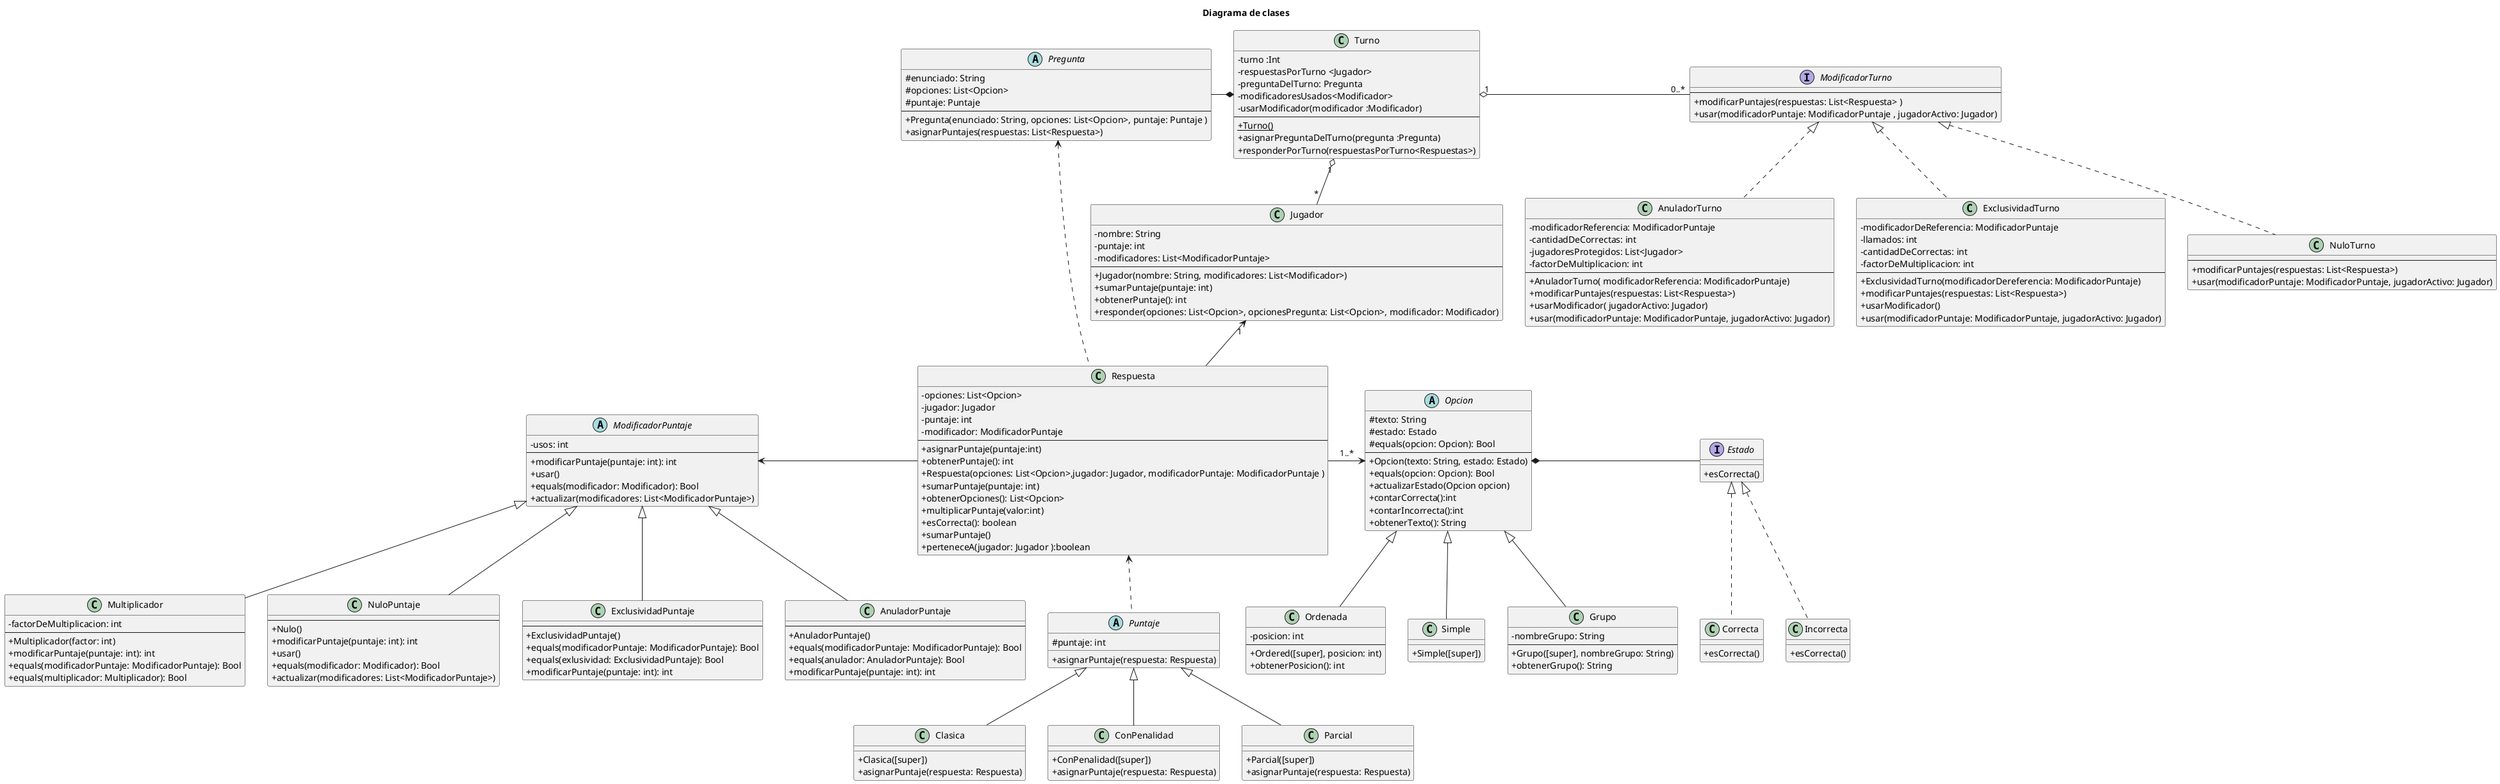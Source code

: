 @startuml diagrama de clases
skinparam classAttributeIconSize 0
title Diagrama de clases

class Jugador{
    - nombre: String
    - puntaje: int
    - modificadores: List<ModificadorPuntaje>
    ---
    + Jugador(nombre: String, modificadores: List<Modificador>)
    + sumarPuntaje(puntaje: int)
    + obtenerPuntaje(): int
    + responder(opciones: List<Opcion>, opcionesPregunta: List<Opcion>, modificador: Modificador)
}

abstract class ModificadorPuntaje {
    -usos: int
    ----
    + modificarPuntaje(puntaje: int): int
    + usar()
    + equals(modificador: Modificador): Bool
    + actualizar(modificadores: List<ModificadorPuntaje>)
}

class Multiplicador extends ModificadorPuntaje {
    - factorDeMultiplicacion: int
    ---
    + Multiplicador(factor: int)
    + modificarPuntaje(puntaje: int): int
    + equals(modificadorPuntaje: ModificadorPuntaje): Bool
    + equals(multiplicador: Multiplicador): Bool
}

class NuloPuntaje extends ModificadorPuntaje {
    ---
    + Nulo()
    + modificarPuntaje(puntaje: int): int
    + usar()
    + equals(modificador: Modificador): Bool
    + actualizar(modificadores: List<ModificadorPuntaje>)
}

class ExclusividadPuntaje extends ModificadorPuntaje {
    ---
    + ExclusividadPuntaje()
    + equals(modificadorPuntaje: ModificadorPuntaje): Bool
    + equals(exlusividad: ExclusividadPuntaje): Bool
    + modificarPuntaje(puntaje: int): int
}

class AnuladorPuntaje extends ModificadorPuntaje {
    ---
    + AnuladorPuntaje()
    + equals(modificadorPuntaje: ModificadorPuntaje): Bool
    + equals(anulador: AnuladorPuntaje): Bool
    + modificarPuntaje(puntaje: int): int
}

interface ModificadorTurno{
    ---
    + modificarPuntajes(respuestas: List<Respuesta> )
    + usar(modificadorPuntaje: ModificadorPuntaje , jugadorActivo: Jugador)
}

class AnuladorTurno implements ModificadorTurno{
    - modificadorReferencia: ModificadorPuntaje
    - cantidadDeCorrectas: int
    - jugadoresProtegidos: List<Jugador>
    -factorDeMultiplicacion: int
    ---
    + AnuladorTurno( modificadorReferencia: ModificadorPuntaje)
    + modificarPuntajes(respuestas: List<Respuesta>)
    + usarModificador( jugadorActivo: Jugador)
    + usar(modificadorPuntaje: ModificadorPuntaje, jugadorActivo: Jugador)
}

class ExclusividadTurno implements ModificadorTurno{
    - modificadorDeReferencia: ModificadorPuntaje
    - llamados: int
    - cantidadDeCorrectas: int
    -factorDeMultiplicacion: int
    ---
    + ExclusividadTurno(modificadorDereferencia: ModificadorPuntaje)
    + modificarPuntajes(respuestas: List<Respuesta>)
    + usarModificador()
    + usar(modificadorPuntaje: ModificadorPuntaje, jugadorActivo: Jugador)
}

class NuloTurno implements ModificadorTurno{
    ---
    + modificarPuntajes(respuestas: List<Respuesta>)
    + usar(modificadorPuntaje: ModificadorPuntaje, jugadorActivo: Jugador)
}

class Respuesta {
    - opciones: List<Opcion>
    - jugador: Jugador
    -puntaje: int
    - modificador: ModificadorPuntaje
    ---
    + asignarPuntaje(puntaje:int)
    + obtenerPuntaje(): int
    + Respuesta(opciones: List<Opcion>,jugador: Jugador, modificadorPuntaje: ModificadorPuntaje )
    + sumarPuntaje(puntaje: int)
    + obtenerOpciones(): List<Opcion>
    + multiplicarPuntaje(valor:int)
    + esCorrecta(): boolean
    + sumarPuntaje()
    + perteneceA(jugador: Jugador ):boolean
}

 abstract class Puntaje {
     # puntaje: int
     + asignarPuntaje(respuesta: Respuesta)
}

class Clasica extends Puntaje{
     + Clasica([super])
     + asignarPuntaje(respuesta: Respuesta)
}

class ConPenalidad extends Puntaje{
     + ConPenalidad([super])
     + asignarPuntaje(respuesta: Respuesta)
}

class Parcial extends Puntaje{
    + Parcial([super])
    +asignarPuntaje(respuesta: Respuesta)
}


abstract class Pregunta {
    # enunciado: String
    # opciones: List<Opcion>
    # puntaje: Puntaje
    ---
    + Pregunta(enunciado: String, opciones: List<Opcion>, puntaje: Puntaje )
    + asignarPuntajes(respuestas: List<Respuesta>)
}


abstract class Opcion {
    #texto: String
    #estado: Estado
    #equals(opcion: Opcion): Bool
    ---
    +Opcion(texto: String, estado: Estado)
    +equals(opcion: Opcion): Bool
    +actualizarEstado(Opcion opcion)
    +contarCorrecta():int
    +contarIncorrecta():int
    +obtenerTexto(): String
}

class Ordenada extends Opcion {
    -posicion: int
    ---
    +Ordered([super], posicion: int)
    +obtenerPosicion(): int
}

class Simple extends Opcion {
    +Simple([super])
}

class Grupo extends Opcion {
    -nombreGrupo: String
    ---
    +Grupo([super], nombreGrupo: String)
    +obtenerGrupo(): String
}

interface Estado {
    + esCorrecta()
}

class Correcta implements Estado {
    + esCorrecta()
}

class Incorrecta implements Estado {
    + esCorrecta()
}

class Turno {
    - turno :Int
    - respuestasPorTurno <Jugador>
    - preguntaDelTurno: Pregunta
    - modificadoresUsados<Modificador>
    - usarModificador(modificador :Modificador)
    ---
    + {static} Turno()
    + asignarPreguntaDelTurno(pregunta :Pregunta)
    + responderPorTurno(respuestasPorTurno<Respuestas>)
}


Turno "1" o-- "*" Jugador
Turno "1" o-down "0..*" ModificadorTurno
Turno *-l- Pregunta
Jugador "1" <-d- Respuesta
Respuesta .l.> Pregunta
Puntaje .u.> Respuesta
Opcion *-r- Estado
Respuesta -> Opcion:"1..*"
Respuesta -left-> ModificadorPuntaje
@enduml